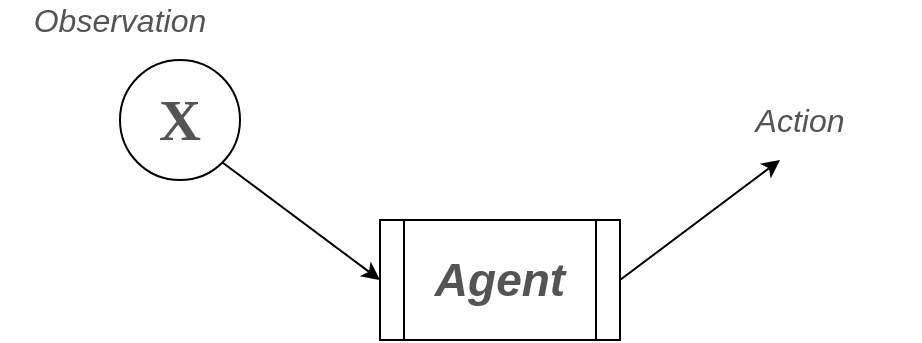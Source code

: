 <mxfile version="13.8.1" type="device"><diagram id="ce19Di6o18YjQxwdakjO" name="Page-1"><mxGraphModel dx="1038" dy="477" grid="1" gridSize="10" guides="1" tooltips="1" connect="1" arrows="1" fold="1" page="1" pageScale="1" pageWidth="1169" pageHeight="1654" math="0" shadow="0"><root><mxCell id="0"/><mxCell id="1" parent="0"/><mxCell id="tPrD5gc2pN2XzbB2Ddlp-1" value="&lt;b&gt;&lt;i&gt;&lt;font style=&quot;font-size: 23px&quot;&gt;Agent&lt;/font&gt;&lt;/i&gt;&lt;/b&gt;" style="shape=process;whiteSpace=wrap;html=1;backgroundOutline=1;fontColor=#545454;" vertex="1" parent="1"><mxGeometry x="300" y="210" width="120" height="60" as="geometry"/></mxCell><mxCell id="tPrD5gc2pN2XzbB2Ddlp-2" value="&lt;font face=&quot;Tahoma&quot; style=&quot;font-size: 29px&quot;&gt;&lt;b&gt;X&lt;/b&gt;&lt;/font&gt;" style="ellipse;whiteSpace=wrap;html=1;aspect=fixed;fontColor=#545454;" vertex="1" parent="1"><mxGeometry x="170" y="130" width="60" height="60" as="geometry"/></mxCell><mxCell id="tPrD5gc2pN2XzbB2Ddlp-4" value="" style="endArrow=classic;html=1;exitX=1;exitY=1;exitDx=0;exitDy=0;entryX=0;entryY=0.5;entryDx=0;entryDy=0;fontColor=#545454;" edge="1" parent="1" source="tPrD5gc2pN2XzbB2Ddlp-2" target="tPrD5gc2pN2XzbB2Ddlp-1"><mxGeometry width="50" height="50" relative="1" as="geometry"><mxPoint x="500" y="310" as="sourcePoint"/><mxPoint x="550" y="260" as="targetPoint"/></mxGeometry></mxCell><mxCell id="tPrD5gc2pN2XzbB2Ddlp-5" value="&lt;font style=&quot;font-size: 16px&quot;&gt;&lt;i&gt;Observation&lt;/i&gt;&lt;/font&gt;" style="text;html=1;strokeColor=none;fillColor=none;align=center;verticalAlign=middle;whiteSpace=wrap;rounded=0;fontColor=#545454;" vertex="1" parent="1"><mxGeometry x="110" y="100" width="120" height="20" as="geometry"/></mxCell><mxCell id="tPrD5gc2pN2XzbB2Ddlp-6" value="" style="endArrow=classic;html=1;exitX=1;exitY=0.5;exitDx=0;exitDy=0;fontColor=#545454;" edge="1" parent="1" source="tPrD5gc2pN2XzbB2Ddlp-1"><mxGeometry width="50" height="50" relative="1" as="geometry"><mxPoint x="500" y="290" as="sourcePoint"/><mxPoint x="500" y="180" as="targetPoint"/></mxGeometry></mxCell><mxCell id="tPrD5gc2pN2XzbB2Ddlp-7" value="&lt;font style=&quot;font-size: 16px&quot;&gt;&lt;i&gt;Action&lt;/i&gt;&lt;/font&gt;" style="text;html=1;strokeColor=none;fillColor=none;align=center;verticalAlign=middle;whiteSpace=wrap;rounded=0;fontColor=#545454;" vertex="1" parent="1"><mxGeometry x="450" y="150" width="120" height="20" as="geometry"/></mxCell></root></mxGraphModel></diagram></mxfile>